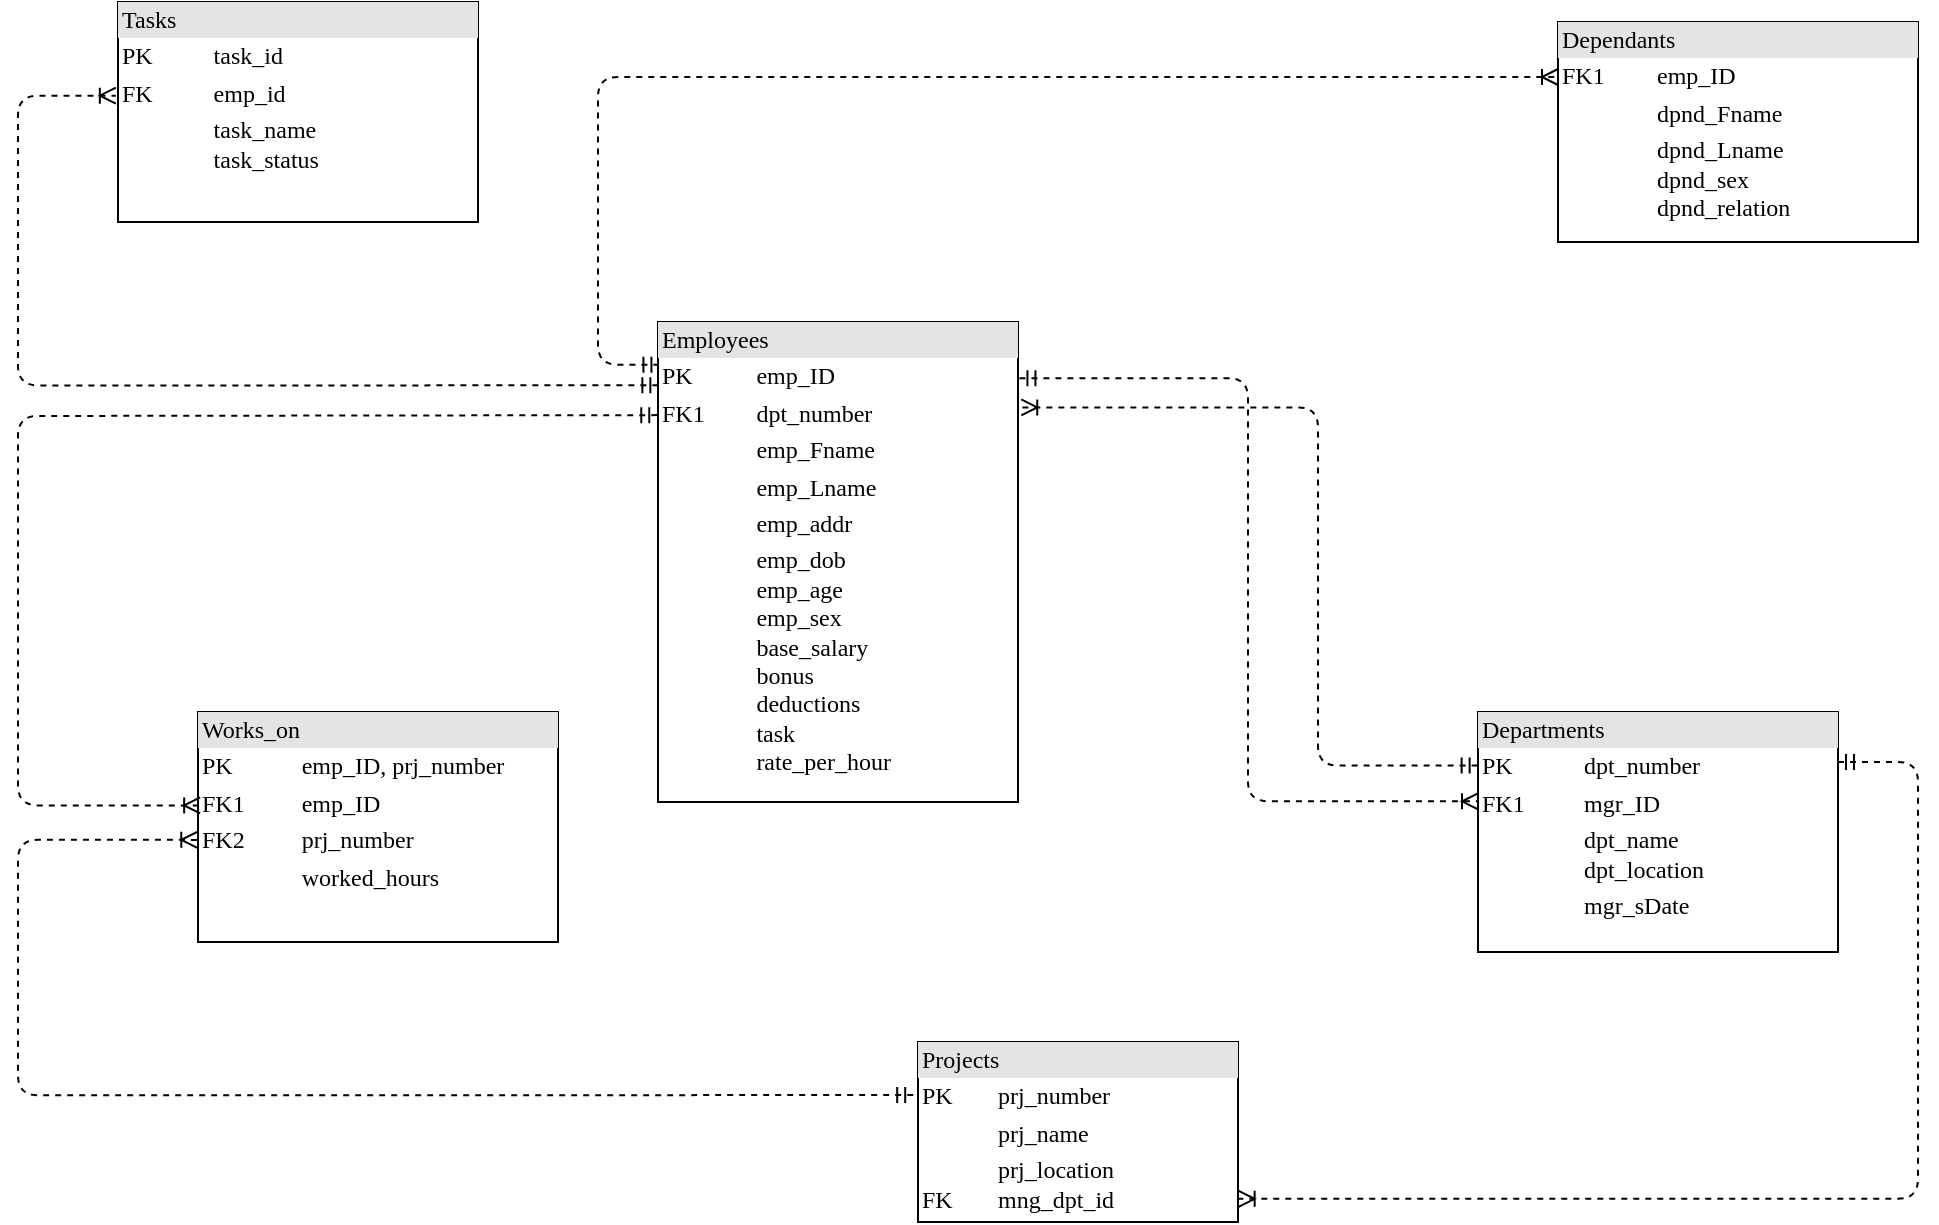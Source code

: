 <mxfile>
    <diagram name="Page-1" id="2ca16b54-16f6-2749-3443-fa8db7711227">
        <mxGraphModel dx="753" dy="364" grid="1" gridSize="10" guides="1" tooltips="1" connect="1" arrows="1" fold="1" page="1" pageScale="1" pageWidth="1100" pageHeight="850" background="none" math="0" shadow="0">
            <root>
                <mxCell id="0"/>
                <mxCell id="1" parent="0"/>
                <mxCell id="2ed32ef02a7f4228-20" style="edgeStyle=orthogonalEdgeStyle;html=1;dashed=1;labelBackgroundColor=none;startArrow=ERmandOne;endArrow=ERoneToMany;fontFamily=Verdana;fontSize=12;align=left;exitX=0.004;exitY=0.089;exitDx=0;exitDy=0;entryX=0;entryY=0.25;entryDx=0;entryDy=0;exitPerimeter=0;" parent="1" source="2ed32ef02a7f4228-2" target="2ed32ef02a7f4228-11" edge="1">
                    <mxGeometry relative="1" as="geometry">
                        <mxPoint x="680" y="310" as="sourcePoint"/>
                        <mxPoint x="840" y="410" as="targetPoint"/>
                        <Array as="points">
                            <mxPoint x="400" y="261"/>
                            <mxPoint x="400" y="117"/>
                        </Array>
                    </mxGeometry>
                </mxCell>
                <mxCell id="2ed32ef02a7f4228-2" value="&lt;div style=&quot;box-sizing: border-box ; width: 100% ; background: #e4e4e4 ; padding: 2px&quot;&gt;Employees&lt;/div&gt;&lt;table style=&quot;width: 100% ; font-size: 1em&quot; cellpadding=&quot;2&quot; cellspacing=&quot;0&quot;&gt;&lt;tbody&gt;&lt;tr&gt;&lt;td&gt;PK&lt;/td&gt;&lt;td&gt;emp_ID&lt;/td&gt;&lt;/tr&gt;&lt;tr&gt;&lt;td&gt;FK1&lt;/td&gt;&lt;td&gt;dpt_number&lt;/td&gt;&lt;/tr&gt;&lt;tr&gt;&lt;td&gt;&lt;/td&gt;&lt;td&gt;emp_Fname&lt;/td&gt;&lt;/tr&gt;&lt;tr&gt;&lt;td&gt;&lt;br&gt;&lt;/td&gt;&lt;td&gt;emp_Lname&lt;br&gt;&lt;/td&gt;&lt;/tr&gt;&lt;tr&gt;&lt;td&gt;&lt;br&gt;&lt;/td&gt;&lt;td&gt;emp_addr&lt;br&gt;&lt;/td&gt;&lt;/tr&gt;&lt;tr&gt;&lt;td&gt;&lt;br&gt;&lt;/td&gt;&lt;td&gt;emp_dob&lt;br&gt;emp_age&lt;br&gt;emp_sex&lt;br&gt;base_salary&lt;br&gt;bonus&lt;br&gt;deductions&lt;br&gt;task&lt;br&gt;rate_per_hour&lt;br&gt;&lt;/td&gt;&lt;/tr&gt;&lt;/tbody&gt;&lt;/table&gt;" style="verticalAlign=top;align=left;overflow=fill;html=1;rounded=0;shadow=0;comic=0;labelBackgroundColor=none;strokeWidth=1;fontFamily=Verdana;fontSize=12" parent="1" vertex="1">
                    <mxGeometry x="430" y="240" width="180" height="240" as="geometry"/>
                </mxCell>
                <mxCell id="2ed32ef02a7f4228-6" value="&lt;div style=&quot;box-sizing: border-box ; width: 100% ; background: #e4e4e4 ; padding: 2px&quot;&gt;Works_on&lt;br&gt;&lt;/div&gt;&lt;table style=&quot;width: 100% ; font-size: 1em&quot; cellpadding=&quot;2&quot; cellspacing=&quot;0&quot;&gt;&lt;tbody&gt;&lt;tr&gt;&lt;td&gt;PK&lt;/td&gt;&lt;td&gt;emp_ID, prj_number&lt;br&gt;&lt;/td&gt;&lt;/tr&gt;&lt;tr&gt;&lt;td&gt;FK1&lt;/td&gt;&lt;td&gt;emp_ID&lt;/td&gt;&lt;/tr&gt;&lt;tr&gt;&lt;td&gt;FK2&amp;nbsp;&amp;nbsp;&amp;nbsp;&amp;nbsp;&amp;nbsp; &lt;br&gt;&lt;/td&gt;&lt;td&gt;prj_number&lt;/td&gt;&lt;/tr&gt;&lt;tr&gt;&lt;td&gt;&lt;br&gt;&lt;/td&gt;&lt;td&gt;worked_hours&lt;br&gt;&lt;/td&gt;&lt;/tr&gt;&lt;tr&gt;&lt;td&gt;&lt;br&gt;&lt;/td&gt;&lt;td&gt;&lt;br&gt;&lt;/td&gt;&lt;/tr&gt;&lt;tr&gt;&lt;td&gt;&lt;br&gt;&lt;/td&gt;&lt;td&gt;&lt;br&gt;&lt;/td&gt;&lt;/tr&gt;&lt;tr&gt;&lt;td&gt;&lt;br&gt;&lt;/td&gt;&lt;td&gt;&lt;br&gt;&lt;/td&gt;&lt;/tr&gt;&lt;tr&gt;&lt;td&gt;&lt;br&gt;&lt;/td&gt;&lt;td&gt;&lt;br&gt;&lt;/td&gt;&lt;/tr&gt;&lt;tr&gt;&lt;td&gt;&lt;br&gt;&lt;/td&gt;&lt;td&gt;&lt;br&gt;&lt;/td&gt;&lt;/tr&gt;&lt;tr&gt;&lt;td&gt;&lt;br&gt;&lt;/td&gt;&lt;td&gt;&lt;br&gt;&lt;/td&gt;&lt;/tr&gt;&lt;/tbody&gt;&lt;/table&gt;" style="verticalAlign=top;align=left;overflow=fill;html=1;rounded=0;shadow=0;comic=0;labelBackgroundColor=none;strokeWidth=1;fontFamily=Verdana;fontSize=12" parent="1" vertex="1">
                    <mxGeometry x="200" y="435" width="180" height="115" as="geometry"/>
                </mxCell>
                <mxCell id="2ed32ef02a7f4228-9" value="&lt;div style=&quot;box-sizing:border-box;width:100%;background:#e4e4e4;padding:2px;&quot;&gt;Projects&lt;/div&gt;&lt;table style=&quot;width:100%;font-size:1em;&quot; cellpadding=&quot;2&quot; cellspacing=&quot;0&quot;&gt;&lt;tbody&gt;&lt;tr&gt;&lt;td&gt;PK&lt;/td&gt;&lt;td&gt;prj_number&lt;/td&gt;&lt;/tr&gt;&lt;tr&gt;&lt;td&gt;&lt;br&gt;&lt;/td&gt;&lt;td&gt;prj_name&lt;/td&gt;&lt;/tr&gt;&lt;tr&gt;&lt;td&gt;&lt;br&gt;FK&lt;/td&gt;&lt;td&gt;prj_location&lt;br&gt;mng_dpt_id&lt;/td&gt;&lt;/tr&gt;&lt;/tbody&gt;&lt;/table&gt;" style="verticalAlign=top;align=left;overflow=fill;html=1;rounded=0;shadow=0;comic=0;labelBackgroundColor=none;strokeWidth=1;fontFamily=Verdana;fontSize=12" parent="1" vertex="1">
                    <mxGeometry x="560" y="600" width="160" height="90" as="geometry"/>
                </mxCell>
                <mxCell id="2ed32ef02a7f4228-10" value="&lt;div style=&quot;box-sizing: border-box ; width: 100% ; background: #e4e4e4 ; padding: 2px&quot;&gt;Departments&lt;/div&gt;&lt;table style=&quot;width: 100% ; font-size: 1em&quot; cellpadding=&quot;2&quot; cellspacing=&quot;0&quot;&gt;&lt;tbody&gt;&lt;tr&gt;&lt;td&gt;PK&lt;/td&gt;&lt;td&gt;dpt_number&lt;/td&gt;&lt;/tr&gt;&lt;tr&gt;&lt;td&gt;FK1&lt;/td&gt;&lt;td&gt;mgr_ID&lt;/td&gt;&lt;/tr&gt;&lt;tr&gt;&lt;td&gt;&lt;br&gt;&lt;/td&gt;&lt;td&gt;dpt_name&lt;br&gt;dpt_location&lt;br&gt;&lt;/td&gt;&lt;/tr&gt;&lt;tr&gt;&lt;td&gt;&lt;br&gt;&lt;/td&gt;&lt;td&gt;mgr_sDate&lt;/td&gt;&lt;/tr&gt;&lt;tr&gt;&lt;td&gt;&lt;br&gt;&lt;/td&gt;&lt;td&gt;&lt;br&gt;&lt;/td&gt;&lt;/tr&gt;&lt;tr&gt;&lt;td&gt;&lt;br&gt;&lt;/td&gt;&lt;td&gt;&lt;br&gt;&lt;/td&gt;&lt;/tr&gt;&lt;tr&gt;&lt;td&gt;&lt;br&gt;&lt;/td&gt;&lt;td&gt;&lt;br&gt;&lt;/td&gt;&lt;/tr&gt;&lt;tr&gt;&lt;td&gt;&lt;br&gt;&lt;/td&gt;&lt;td&gt;&lt;br&gt;&lt;/td&gt;&lt;/tr&gt;&lt;tr&gt;&lt;td&gt;&lt;br&gt;&lt;/td&gt;&lt;td&gt;&lt;br&gt;&lt;/td&gt;&lt;/tr&gt;&lt;tr&gt;&lt;td&gt;&lt;br&gt;&lt;/td&gt;&lt;td&gt;&lt;br&gt;&lt;/td&gt;&lt;/tr&gt;&lt;tr&gt;&lt;td&gt;&lt;br&gt;&lt;/td&gt;&lt;td&gt;&lt;br&gt;&lt;/td&gt;&lt;/tr&gt;&lt;tr&gt;&lt;td&gt;&lt;br&gt;&lt;/td&gt;&lt;td&gt;&lt;br&gt;&lt;/td&gt;&lt;/tr&gt;&lt;/tbody&gt;&lt;/table&gt;" style="verticalAlign=top;align=left;overflow=fill;html=1;rounded=0;shadow=0;comic=0;labelBackgroundColor=none;strokeWidth=1;fontFamily=Verdana;fontSize=12" parent="1" vertex="1">
                    <mxGeometry x="840" y="435" width="180" height="120" as="geometry"/>
                </mxCell>
                <mxCell id="2ed32ef02a7f4228-11" value="&lt;div style=&quot;box-sizing:border-box;width:100%;background:#e4e4e4;padding:2px;&quot;&gt;Dependants&lt;/div&gt;&lt;table style=&quot;width:100%;font-size:1em;&quot; cellpadding=&quot;2&quot; cellspacing=&quot;0&quot;&gt;&lt;tbody&gt;&lt;tr&gt;&lt;td&gt;FK1&lt;/td&gt;&lt;td&gt;emp_ID&lt;/td&gt;&lt;/tr&gt;&lt;tr&gt;&lt;td&gt;&lt;br&gt;&lt;/td&gt;&lt;td&gt;dpnd_Fname&lt;/td&gt;&lt;/tr&gt;&lt;tr&gt;&lt;td&gt;&lt;/td&gt;&lt;td&gt;dpnd_Lname&lt;br&gt;dpnd_sex&lt;br&gt;dpnd_relation&lt;br&gt;&lt;/td&gt;&lt;/tr&gt;&lt;/tbody&gt;&lt;/table&gt;" style="verticalAlign=top;align=left;overflow=fill;html=1;rounded=0;shadow=0;comic=0;labelBackgroundColor=none;strokeWidth=1;fontFamily=Verdana;fontSize=12" parent="1" vertex="1">
                    <mxGeometry x="880" y="90" width="180" height="110" as="geometry"/>
                </mxCell>
                <mxCell id="FQ3qO40GOQNw2ry8NDiW-3" style="edgeStyle=orthogonalEdgeStyle;html=1;dashed=1;labelBackgroundColor=none;startArrow=ERmandOne;endArrow=ERoneToMany;fontFamily=Verdana;fontSize=12;align=left;entryX=0.006;entryY=0.406;entryDx=0;entryDy=0;exitX=-0.002;exitY=0.194;exitDx=0;exitDy=0;exitPerimeter=0;entryPerimeter=0;" parent="1" source="2ed32ef02a7f4228-2" target="2ed32ef02a7f4228-6" edge="1">
                    <mxGeometry relative="1" as="geometry">
                        <mxPoint x="420" y="300" as="sourcePoint"/>
                        <mxPoint x="170" y="494.965" as="targetPoint"/>
                        <Array as="points">
                            <mxPoint x="399" y="287"/>
                            <mxPoint x="110" y="287"/>
                            <mxPoint x="110" y="482"/>
                        </Array>
                    </mxGeometry>
                </mxCell>
                <mxCell id="FQ3qO40GOQNw2ry8NDiW-7" style="edgeStyle=orthogonalEdgeStyle;html=1;dashed=1;labelBackgroundColor=none;startArrow=ERmandOne;endArrow=ERoneToMany;fontFamily=Verdana;fontSize=12;align=left;exitX=1.004;exitY=0.117;exitDx=0;exitDy=0;entryX=0;entryY=0.372;entryDx=0;entryDy=0;exitPerimeter=0;entryPerimeter=0;" parent="1" source="2ed32ef02a7f4228-2" target="2ed32ef02a7f4228-10" edge="1">
                    <mxGeometry relative="1" as="geometry">
                        <mxPoint x="210" y="505" as="sourcePoint"/>
                        <mxPoint x="410" y="710" as="targetPoint"/>
                    </mxGeometry>
                </mxCell>
                <mxCell id="FQ3qO40GOQNw2ry8NDiW-12" style="edgeStyle=orthogonalEdgeStyle;html=1;dashed=1;labelBackgroundColor=none;startArrow=ERmandOne;endArrow=ERoneToMany;fontFamily=Verdana;fontSize=12;align=left;exitX=-0.015;exitY=0.295;exitDx=0;exitDy=0;exitPerimeter=0;entryX=-0.002;entryY=0.556;entryDx=0;entryDy=0;entryPerimeter=0;" parent="1" source="2ed32ef02a7f4228-9" target="2ed32ef02a7f4228-6" edge="1">
                    <mxGeometry relative="1" as="geometry">
                        <mxPoint x="260" y="590" as="sourcePoint"/>
                        <mxPoint x="100" y="470" as="targetPoint"/>
                        <Array as="points">
                            <mxPoint x="110" y="627"/>
                            <mxPoint x="110" y="499"/>
                        </Array>
                    </mxGeometry>
                </mxCell>
                <mxCell id="FQ3qO40GOQNw2ry8NDiW-17" style="edgeStyle=orthogonalEdgeStyle;html=1;dashed=1;labelBackgroundColor=none;startArrow=ERmandOne;endArrow=ERoneToMany;fontFamily=Verdana;fontSize=12;align=left;exitX=-0.001;exitY=0.223;exitDx=0;exitDy=0;entryX=1.009;entryY=0.178;entryDx=0;entryDy=0;entryPerimeter=0;exitPerimeter=0;" parent="1" source="2ed32ef02a7f4228-10" target="2ed32ef02a7f4228-2" edge="1">
                    <mxGeometry relative="1" as="geometry">
                        <mxPoint x="441" y="295" as="sourcePoint"/>
                        <mxPoint x="30" y="295" as="targetPoint"/>
                        <Array as="points">
                            <mxPoint x="760" y="462"/>
                            <mxPoint x="760" y="283"/>
                        </Array>
                    </mxGeometry>
                </mxCell>
                <mxCell id="y8nWwF3VC8KgoUikwVf_-3" value="&lt;div style=&quot;box-sizing:border-box;width:100%;background:#e4e4e4;padding:2px;&quot;&gt;Tasks&lt;/div&gt;&lt;table style=&quot;width:100%;font-size:1em;&quot; cellpadding=&quot;2&quot; cellspacing=&quot;0&quot;&gt;&lt;tbody&gt;&lt;tr&gt;&lt;td&gt;PK&lt;br&gt;&lt;/td&gt;&lt;td&gt;task_id&lt;br&gt;&lt;/td&gt;&lt;/tr&gt;&lt;tr&gt;&lt;td&gt;FK&lt;br&gt;&lt;/td&gt;&lt;td&gt;emp_id&lt;br&gt;&lt;/td&gt;&lt;/tr&gt;&lt;tr&gt;&lt;td&gt;&lt;/td&gt;&lt;td&gt;task_name&lt;br&gt;task_status&lt;br&gt;&lt;br&gt;&lt;/td&gt;&lt;/tr&gt;&lt;/tbody&gt;&lt;/table&gt;" style="verticalAlign=top;align=left;overflow=fill;html=1;rounded=0;shadow=0;comic=0;labelBackgroundColor=none;strokeWidth=1;fontFamily=Verdana;fontSize=12" parent="1" vertex="1">
                    <mxGeometry x="160" y="80" width="180" height="110" as="geometry"/>
                </mxCell>
                <mxCell id="y8nWwF3VC8KgoUikwVf_-4" style="edgeStyle=orthogonalEdgeStyle;html=1;dashed=1;labelBackgroundColor=none;startArrow=ERmandOne;endArrow=ERoneToMany;fontFamily=Verdana;fontSize=12;align=left;exitX=0.001;exitY=0.132;exitDx=0;exitDy=0;exitPerimeter=0;entryX=-0.006;entryY=0.426;entryDx=0;entryDy=0;entryPerimeter=0;" parent="1" source="2ed32ef02a7f4228-2" target="y8nWwF3VC8KgoUikwVf_-3" edge="1">
                    <mxGeometry relative="1" as="geometry">
                        <mxPoint x="440" y="297" as="sourcePoint"/>
                        <mxPoint x="90" y="140" as="targetPoint"/>
                        <Array as="points">
                            <mxPoint x="110" y="272"/>
                            <mxPoint x="110" y="127"/>
                        </Array>
                    </mxGeometry>
                </mxCell>
                <mxCell id="2" style="edgeStyle=orthogonalEdgeStyle;html=1;dashed=1;labelBackgroundColor=none;startArrow=ERmandOne;endArrow=ERoneToMany;fontFamily=Verdana;fontSize=12;align=left;exitX=1;exitY=0.208;exitDx=0;exitDy=0;exitPerimeter=0;entryX=1.002;entryY=0.871;entryDx=0;entryDy=0;entryPerimeter=0;" edge="1" parent="1" source="2ed32ef02a7f4228-10" target="2ed32ef02a7f4228-9">
                    <mxGeometry relative="1" as="geometry">
                        <mxPoint x="930" y="390" as="sourcePoint"/>
                        <mxPoint x="550" y="680" as="targetPoint"/>
                        <Array as="points">
                            <mxPoint x="1060" y="460"/>
                            <mxPoint x="1060" y="678"/>
                        </Array>
                    </mxGeometry>
                </mxCell>
            </root>
        </mxGraphModel>
    </diagram>
</mxfile>